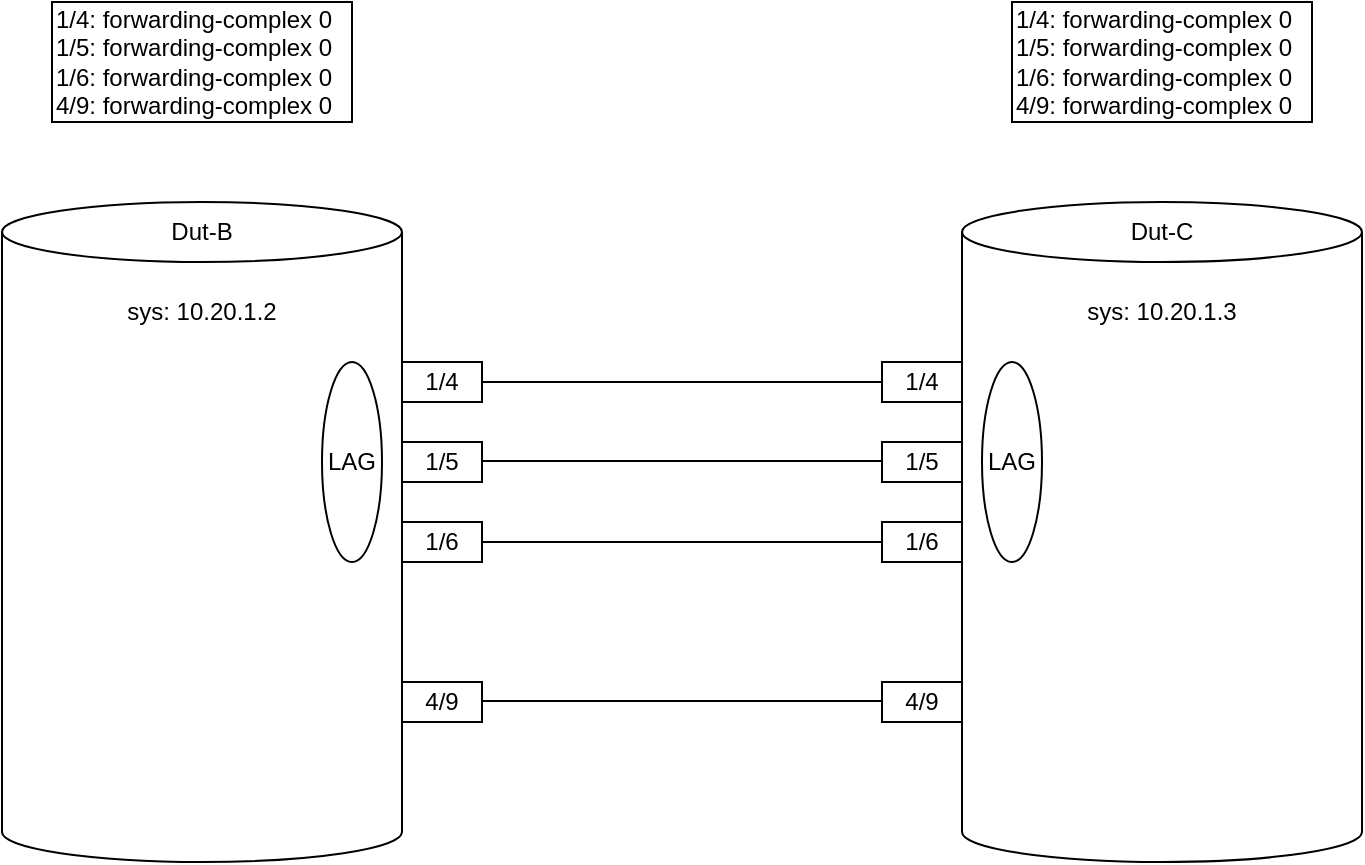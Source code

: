 <mxfile version="24.7.6">
  <diagram name="Page-1" id="4SbSMfcBL5sQXceOl4UP">
    <mxGraphModel dx="1199" dy="653" grid="1" gridSize="10" guides="1" tooltips="1" connect="1" arrows="1" fold="1" page="1" pageScale="1" pageWidth="850" pageHeight="850" math="0" shadow="0">
      <root>
        <mxCell id="0" />
        <mxCell id="1" parent="0" />
        <mxCell id="cJDe17dJXL81AlbvWn2m-1" value="" style="shape=cylinder3;whiteSpace=wrap;html=1;boundedLbl=1;backgroundOutline=1;size=15;" vertex="1" parent="1">
          <mxGeometry x="80" y="200" width="200" height="330" as="geometry" />
        </mxCell>
        <mxCell id="cJDe17dJXL81AlbvWn2m-2" value="Dut-B" style="text;html=1;align=center;verticalAlign=middle;whiteSpace=wrap;rounded=0;" vertex="1" parent="1">
          <mxGeometry x="150" y="200" width="60" height="30" as="geometry" />
        </mxCell>
        <mxCell id="cJDe17dJXL81AlbvWn2m-3" value="" style="shape=cylinder3;whiteSpace=wrap;html=1;boundedLbl=1;backgroundOutline=1;size=15;" vertex="1" parent="1">
          <mxGeometry x="560" y="200" width="200" height="330" as="geometry" />
        </mxCell>
        <mxCell id="cJDe17dJXL81AlbvWn2m-4" value="Dut-C" style="text;html=1;align=center;verticalAlign=middle;whiteSpace=wrap;rounded=0;" vertex="1" parent="1">
          <mxGeometry x="630" y="200" width="60" height="30" as="geometry" />
        </mxCell>
        <mxCell id="cJDe17dJXL81AlbvWn2m-5" value="sys: 10.20.1.2" style="text;html=1;align=center;verticalAlign=middle;whiteSpace=wrap;rounded=0;" vertex="1" parent="1">
          <mxGeometry x="135" y="240" width="90" height="30" as="geometry" />
        </mxCell>
        <mxCell id="cJDe17dJXL81AlbvWn2m-7" value="sys: 10.20.1.3" style="text;html=1;align=center;verticalAlign=middle;whiteSpace=wrap;rounded=0;" vertex="1" parent="1">
          <mxGeometry x="615" y="240" width="90" height="30" as="geometry" />
        </mxCell>
        <mxCell id="cJDe17dJXL81AlbvWn2m-30" value="4/9" style="rounded=0;whiteSpace=wrap;html=1;" vertex="1" parent="1">
          <mxGeometry x="280" y="440" width="40" height="20" as="geometry" />
        </mxCell>
        <mxCell id="cJDe17dJXL81AlbvWn2m-31" value="LAG" style="ellipse;whiteSpace=wrap;html=1;" vertex="1" parent="1">
          <mxGeometry x="240" y="280" width="30" height="100" as="geometry" />
        </mxCell>
        <mxCell id="cJDe17dJXL81AlbvWn2m-32" value="" style="group" vertex="1" connectable="0" parent="1">
          <mxGeometry x="280" y="280" width="40" height="100" as="geometry" />
        </mxCell>
        <mxCell id="cJDe17dJXL81AlbvWn2m-25" value="1/4" style="rounded=0;whiteSpace=wrap;html=1;" vertex="1" parent="cJDe17dJXL81AlbvWn2m-32">
          <mxGeometry width="40" height="20" as="geometry" />
        </mxCell>
        <mxCell id="cJDe17dJXL81AlbvWn2m-28" value="1/5" style="rounded=0;whiteSpace=wrap;html=1;" vertex="1" parent="cJDe17dJXL81AlbvWn2m-32">
          <mxGeometry y="40" width="40" height="20" as="geometry" />
        </mxCell>
        <mxCell id="cJDe17dJXL81AlbvWn2m-29" value="1/6" style="rounded=0;whiteSpace=wrap;html=1;" vertex="1" parent="cJDe17dJXL81AlbvWn2m-32">
          <mxGeometry y="80" width="40" height="20" as="geometry" />
        </mxCell>
        <mxCell id="cJDe17dJXL81AlbvWn2m-33" value="" style="group" vertex="1" connectable="0" parent="1">
          <mxGeometry x="520" y="280" width="40" height="100" as="geometry" />
        </mxCell>
        <mxCell id="cJDe17dJXL81AlbvWn2m-34" value="1/4" style="rounded=0;whiteSpace=wrap;html=1;" vertex="1" parent="cJDe17dJXL81AlbvWn2m-33">
          <mxGeometry width="40" height="20" as="geometry" />
        </mxCell>
        <mxCell id="cJDe17dJXL81AlbvWn2m-35" value="1/5" style="rounded=0;whiteSpace=wrap;html=1;" vertex="1" parent="cJDe17dJXL81AlbvWn2m-33">
          <mxGeometry y="40" width="40" height="20" as="geometry" />
        </mxCell>
        <mxCell id="cJDe17dJXL81AlbvWn2m-36" value="1/6" style="rounded=0;whiteSpace=wrap;html=1;" vertex="1" parent="cJDe17dJXL81AlbvWn2m-33">
          <mxGeometry y="80" width="40" height="20" as="geometry" />
        </mxCell>
        <mxCell id="cJDe17dJXL81AlbvWn2m-37" value="LAG" style="ellipse;whiteSpace=wrap;html=1;" vertex="1" parent="1">
          <mxGeometry x="570" y="280" width="30" height="100" as="geometry" />
        </mxCell>
        <mxCell id="cJDe17dJXL81AlbvWn2m-38" value="1/4: forwarding-complex 0&lt;div&gt;1/5:&amp;nbsp;forwarding-complex 0&lt;/div&gt;&lt;div&gt;1/6:&amp;nbsp;forwarding-complex 0&lt;br&gt;&lt;/div&gt;&lt;div&gt;4/9:&amp;nbsp;forwarding-complex 0&lt;br&gt;&lt;/div&gt;" style="rounded=0;whiteSpace=wrap;html=1;align=left;" vertex="1" parent="1">
          <mxGeometry x="105" y="100" width="150" height="60" as="geometry" />
        </mxCell>
        <mxCell id="cJDe17dJXL81AlbvWn2m-39" value="1/4: forwarding-complex 0&lt;div&gt;1/5:&amp;nbsp;forwarding-complex 0&lt;/div&gt;&lt;div&gt;1/6:&amp;nbsp;forwarding-complex 0&lt;br&gt;&lt;/div&gt;&lt;div&gt;4/9:&amp;nbsp;forwarding-complex 0&lt;br&gt;&lt;/div&gt;" style="rounded=0;whiteSpace=wrap;html=1;align=left;" vertex="1" parent="1">
          <mxGeometry x="585" y="100" width="150" height="60" as="geometry" />
        </mxCell>
        <mxCell id="cJDe17dJXL81AlbvWn2m-40" value="4/9" style="rounded=0;whiteSpace=wrap;html=1;" vertex="1" parent="1">
          <mxGeometry x="520" y="440" width="40" height="20" as="geometry" />
        </mxCell>
        <mxCell id="cJDe17dJXL81AlbvWn2m-42" value="" style="endArrow=none;html=1;rounded=0;entryX=0;entryY=0.5;entryDx=0;entryDy=0;exitX=1;exitY=0.5;exitDx=0;exitDy=0;" edge="1" parent="1" source="cJDe17dJXL81AlbvWn2m-25" target="cJDe17dJXL81AlbvWn2m-34">
          <mxGeometry width="50" height="50" relative="1" as="geometry">
            <mxPoint x="570" y="360" as="sourcePoint" />
            <mxPoint x="620" y="310" as="targetPoint" />
          </mxGeometry>
        </mxCell>
        <mxCell id="cJDe17dJXL81AlbvWn2m-43" value="" style="endArrow=none;html=1;rounded=0;entryX=0;entryY=0.5;entryDx=0;entryDy=0;exitX=1;exitY=0.5;exitDx=0;exitDy=0;" edge="1" parent="1">
          <mxGeometry width="50" height="50" relative="1" as="geometry">
            <mxPoint x="320" y="329.5" as="sourcePoint" />
            <mxPoint x="520" y="329.5" as="targetPoint" />
          </mxGeometry>
        </mxCell>
        <mxCell id="cJDe17dJXL81AlbvWn2m-44" value="" style="endArrow=none;html=1;rounded=0;entryX=0;entryY=0.5;entryDx=0;entryDy=0;exitX=1;exitY=0.5;exitDx=0;exitDy=0;" edge="1" parent="1">
          <mxGeometry width="50" height="50" relative="1" as="geometry">
            <mxPoint x="320" y="370" as="sourcePoint" />
            <mxPoint x="520" y="370" as="targetPoint" />
          </mxGeometry>
        </mxCell>
        <mxCell id="cJDe17dJXL81AlbvWn2m-45" value="" style="endArrow=none;html=1;rounded=0;entryX=0;entryY=0.5;entryDx=0;entryDy=0;exitX=1;exitY=0.5;exitDx=0;exitDy=0;" edge="1" parent="1">
          <mxGeometry width="50" height="50" relative="1" as="geometry">
            <mxPoint x="320" y="449.5" as="sourcePoint" />
            <mxPoint x="520" y="449.5" as="targetPoint" />
          </mxGeometry>
        </mxCell>
      </root>
    </mxGraphModel>
  </diagram>
</mxfile>
